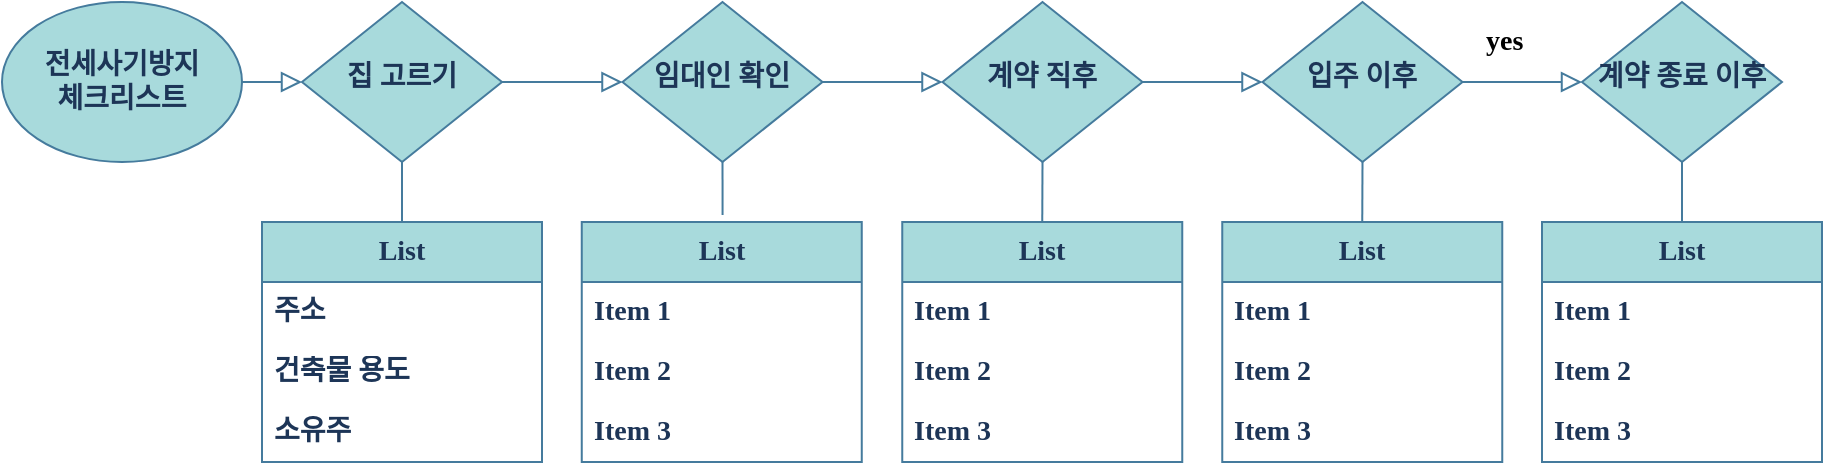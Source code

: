 <mxfile version="21.2.9" type="github">
  <diagram id="C5RBs43oDa-KdzZeNtuy" name="Page-1">
    <mxGraphModel dx="1738" dy="769" grid="1" gridSize="10" guides="1" tooltips="1" connect="1" arrows="1" fold="1" page="1" pageScale="1" pageWidth="827" pageHeight="1169" math="0" shadow="0">
      <root>
        <mxCell id="WIyWlLk6GJQsqaUBKTNV-0" />
        <mxCell id="WIyWlLk6GJQsqaUBKTNV-1" parent="WIyWlLk6GJQsqaUBKTNV-0" />
        <mxCell id="WIyWlLk6GJQsqaUBKTNV-6" value="집 고르기" style="rhombus;whiteSpace=wrap;html=1;shadow=0;fontFamily=Gowun Dodum;fontSize=14;align=center;strokeWidth=1;spacing=6;spacingTop=-4;labelBackgroundColor=none;fillColor=#A8DADC;strokeColor=#457B9D;fontColor=#1D3557;fontSource=https%3A%2F%2Ffonts.googleapis.com%2Fcss%3Ffamily%3DGowun%2BDodum;fontStyle=1" parent="WIyWlLk6GJQsqaUBKTNV-1" vertex="1">
          <mxGeometry x="60" y="230" width="100" height="80" as="geometry" />
        </mxCell>
        <mxCell id="17zZlKTiA2-mZlrKa-Hx-0" value="List" style="swimlane;fontStyle=1;childLayout=stackLayout;horizontal=1;startSize=30;horizontalStack=0;resizeParent=1;resizeParentMax=0;resizeLast=0;collapsible=1;marginBottom=0;whiteSpace=wrap;html=1;labelBackgroundColor=none;fillColor=#A8DADC;strokeColor=#457B9D;fontColor=#1D3557;fontFamily=Gowun Dodum;fontSource=https%3A%2F%2Ffonts.googleapis.com%2Fcss%3Ffamily%3DGowun%2BDodum;fontSize=14;" vertex="1" parent="WIyWlLk6GJQsqaUBKTNV-1">
          <mxGeometry x="199.88" y="340" width="140" height="120" as="geometry" />
        </mxCell>
        <mxCell id="17zZlKTiA2-mZlrKa-Hx-1" value="Item 1" style="text;strokeColor=none;fillColor=none;align=left;verticalAlign=middle;spacingLeft=4;spacingRight=4;overflow=hidden;points=[[0,0.5],[1,0.5]];portConstraint=eastwest;rotatable=0;whiteSpace=wrap;html=1;labelBackgroundColor=none;fontColor=#1D3557;fontFamily=Gowun Dodum;fontSource=https%3A%2F%2Ffonts.googleapis.com%2Fcss%3Ffamily%3DGowun%2BDodum;fontSize=14;fontStyle=1" vertex="1" parent="17zZlKTiA2-mZlrKa-Hx-0">
          <mxGeometry y="30" width="140" height="30" as="geometry" />
        </mxCell>
        <mxCell id="17zZlKTiA2-mZlrKa-Hx-2" value="Item 2" style="text;strokeColor=none;fillColor=none;align=left;verticalAlign=middle;spacingLeft=4;spacingRight=4;overflow=hidden;points=[[0,0.5],[1,0.5]];portConstraint=eastwest;rotatable=0;whiteSpace=wrap;html=1;labelBackgroundColor=none;fontColor=#1D3557;fontFamily=Gowun Dodum;fontSource=https%3A%2F%2Ffonts.googleapis.com%2Fcss%3Ffamily%3DGowun%2BDodum;fontSize=14;fontStyle=1" vertex="1" parent="17zZlKTiA2-mZlrKa-Hx-0">
          <mxGeometry y="60" width="140" height="30" as="geometry" />
        </mxCell>
        <mxCell id="17zZlKTiA2-mZlrKa-Hx-3" value="Item 3" style="text;strokeColor=none;fillColor=none;align=left;verticalAlign=middle;spacingLeft=4;spacingRight=4;overflow=hidden;points=[[0,0.5],[1,0.5]];portConstraint=eastwest;rotatable=0;whiteSpace=wrap;html=1;labelBackgroundColor=none;fontColor=#1D3557;fontFamily=Gowun Dodum;fontSource=https%3A%2F%2Ffonts.googleapis.com%2Fcss%3Ffamily%3DGowun%2BDodum;fontSize=14;fontStyle=1" vertex="1" parent="17zZlKTiA2-mZlrKa-Hx-0">
          <mxGeometry y="90" width="140" height="30" as="geometry" />
        </mxCell>
        <mxCell id="17zZlKTiA2-mZlrKa-Hx-5" value="전세사기방지&lt;br style=&quot;font-size: 14px;&quot;&gt;체크리스트" style="ellipse;whiteSpace=wrap;html=1;labelBackgroundColor=none;fillColor=#A8DADC;strokeColor=#457B9D;fontColor=#1D3557;fontFamily=Gowun Dodum;fontSource=https%3A%2F%2Ffonts.googleapis.com%2Fcss%3Ffamily%3DGowun%2BDodum;fontSize=14;fontStyle=1" vertex="1" parent="WIyWlLk6GJQsqaUBKTNV-1">
          <mxGeometry x="-90" y="230" width="120" height="80" as="geometry" />
        </mxCell>
        <mxCell id="17zZlKTiA2-mZlrKa-Hx-7" value="" style="rounded=0;html=1;jettySize=auto;orthogonalLoop=1;fontSize=14;endArrow=block;endFill=0;endSize=8;strokeWidth=1;shadow=0;labelBackgroundColor=none;edgeStyle=orthogonalEdgeStyle;exitX=1;exitY=0.5;exitDx=0;exitDy=0;entryX=0;entryY=0.5;entryDx=0;entryDy=0;strokeColor=#457B9D;fontColor=default;fontFamily=Gowun Dodum;fontSource=https%3A%2F%2Ffonts.googleapis.com%2Fcss%3Ffamily%3DGowun%2BDodum;fontStyle=1" edge="1" parent="WIyWlLk6GJQsqaUBKTNV-1" source="17zZlKTiA2-mZlrKa-Hx-5" target="WIyWlLk6GJQsqaUBKTNV-6">
          <mxGeometry relative="1" as="geometry">
            <mxPoint x="510" y="90" as="sourcePoint" />
            <mxPoint x="110" y="230" as="targetPoint" />
          </mxGeometry>
        </mxCell>
        <mxCell id="17zZlKTiA2-mZlrKa-Hx-25" value="임대인 확인" style="rhombus;whiteSpace=wrap;html=1;shadow=0;fontFamily=Gowun Dodum;fontSize=14;align=center;strokeWidth=1;spacing=6;spacingTop=-4;labelBackgroundColor=none;fillColor=#A8DADC;strokeColor=#457B9D;fontColor=#1D3557;fontSource=https%3A%2F%2Ffonts.googleapis.com%2Fcss%3Ffamily%3DGowun%2BDodum;fontStyle=1" vertex="1" parent="WIyWlLk6GJQsqaUBKTNV-1">
          <mxGeometry x="220.25" y="230" width="100" height="80" as="geometry" />
        </mxCell>
        <mxCell id="17zZlKTiA2-mZlrKa-Hx-27" value="" style="rounded=0;html=1;jettySize=auto;orthogonalLoop=1;fontSize=14;endArrow=block;endFill=0;endSize=8;strokeWidth=1;shadow=0;labelBackgroundColor=none;edgeStyle=orthogonalEdgeStyle;exitX=1;exitY=0.5;exitDx=0;exitDy=0;entryX=0;entryY=0.5;entryDx=0;entryDy=0;strokeColor=#457B9D;fontColor=default;fontFamily=Gowun Dodum;fontSource=https%3A%2F%2Ffonts.googleapis.com%2Fcss%3Ffamily%3DGowun%2BDodum;fontStyle=1;" edge="1" parent="WIyWlLk6GJQsqaUBKTNV-1" target="17zZlKTiA2-mZlrKa-Hx-28" source="17zZlKTiA2-mZlrKa-Hx-25">
          <mxGeometry relative="1" as="geometry">
            <mxPoint x="430" y="270" as="sourcePoint" />
          </mxGeometry>
        </mxCell>
        <mxCell id="17zZlKTiA2-mZlrKa-Hx-28" value="계약 직후" style="rhombus;whiteSpace=wrap;html=1;shadow=0;fontFamily=Gowun Dodum;fontSize=14;align=center;strokeWidth=1;spacing=6;spacingTop=-4;labelBackgroundColor=none;fillColor=#A8DADC;strokeColor=#457B9D;fontColor=#1D3557;fontSource=https%3A%2F%2Ffonts.googleapis.com%2Fcss%3Ffamily%3DGowun%2BDodum;fontStyle=1" vertex="1" parent="WIyWlLk6GJQsqaUBKTNV-1">
          <mxGeometry x="380.25" y="230" width="100" height="80" as="geometry" />
        </mxCell>
        <mxCell id="17zZlKTiA2-mZlrKa-Hx-30" value="" style="rounded=0;html=1;jettySize=auto;orthogonalLoop=1;fontSize=14;endArrow=block;endFill=0;endSize=8;strokeWidth=1;shadow=0;labelBackgroundColor=none;edgeStyle=orthogonalEdgeStyle;exitX=1;exitY=0.5;exitDx=0;exitDy=0;strokeColor=#457B9D;fontColor=default;fontFamily=Gowun Dodum;fontSource=https%3A%2F%2Ffonts.googleapis.com%2Fcss%3Ffamily%3DGowun%2BDodum;fontStyle=1;entryX=0;entryY=0.5;entryDx=0;entryDy=0;" edge="1" parent="WIyWlLk6GJQsqaUBKTNV-1" target="17zZlKTiA2-mZlrKa-Hx-31" source="17zZlKTiA2-mZlrKa-Hx-28">
          <mxGeometry relative="1" as="geometry">
            <mxPoint x="590" y="170" as="sourcePoint" />
          </mxGeometry>
        </mxCell>
        <mxCell id="17zZlKTiA2-mZlrKa-Hx-31" value="입주 이후" style="rhombus;whiteSpace=wrap;html=1;shadow=0;fontFamily=Gowun Dodum;fontSize=14;align=center;strokeWidth=1;spacing=6;spacingTop=-4;labelBackgroundColor=none;fillColor=#A8DADC;strokeColor=#457B9D;fontColor=#1D3557;fontSource=https%3A%2F%2Ffonts.googleapis.com%2Fcss%3Ffamily%3DGowun%2BDodum;fontStyle=1" vertex="1" parent="WIyWlLk6GJQsqaUBKTNV-1">
          <mxGeometry x="540.25" y="230" width="100" height="80" as="geometry" />
        </mxCell>
        <mxCell id="17zZlKTiA2-mZlrKa-Hx-32" value="yes" style="rounded=0;html=1;jettySize=auto;orthogonalLoop=1;fontSize=14;endArrow=block;endFill=0;endSize=8;strokeWidth=1;shadow=0;labelBackgroundColor=none;edgeStyle=orthogonalEdgeStyle;entryX=0;entryY=0.5;entryDx=0;entryDy=0;exitX=1;exitY=0.5;exitDx=0;exitDy=0;strokeColor=#457B9D;fontColor=default;fontFamily=Gowun Dodum;fontSource=https%3A%2F%2Ffonts.googleapis.com%2Fcss%3Ffamily%3DGowun%2BDodum;fontStyle=1;align=left;" edge="1" parent="WIyWlLk6GJQsqaUBKTNV-1" source="17zZlKTiA2-mZlrKa-Hx-31" target="17zZlKTiA2-mZlrKa-Hx-56">
          <mxGeometry x="-0.674" y="20" relative="1" as="geometry">
            <mxPoint x="640" y="360" as="sourcePoint" />
            <mxPoint x="690" y="150" as="targetPoint" />
            <Array as="points" />
            <mxPoint as="offset" />
          </mxGeometry>
        </mxCell>
        <mxCell id="17zZlKTiA2-mZlrKa-Hx-35" value="List" style="swimlane;fontStyle=1;childLayout=stackLayout;horizontal=1;startSize=30;horizontalStack=0;resizeParent=1;resizeParentMax=0;resizeLast=0;collapsible=1;marginBottom=0;whiteSpace=wrap;html=1;labelBackgroundColor=none;fillColor=#A8DADC;strokeColor=#457B9D;fontColor=#1D3557;fontFamily=Gowun Dodum;fontSource=https%3A%2F%2Ffonts.googleapis.com%2Fcss%3Ffamily%3DGowun%2BDodum;fontSize=14;" vertex="1" parent="WIyWlLk6GJQsqaUBKTNV-1">
          <mxGeometry x="40" y="340" width="140" height="120" as="geometry">
            <mxRectangle x="40" y="340" width="60" height="30" as="alternateBounds" />
          </mxGeometry>
        </mxCell>
        <mxCell id="17zZlKTiA2-mZlrKa-Hx-36" value="주소" style="text;strokeColor=none;fillColor=none;align=left;verticalAlign=middle;spacingLeft=4;spacingRight=4;overflow=hidden;points=[[0,0.5],[1,0.5]];portConstraint=eastwest;rotatable=0;whiteSpace=wrap;html=1;labelBackgroundColor=none;fontColor=#1D3557;fontFamily=Gowun Dodum;fontSource=https%3A%2F%2Ffonts.googleapis.com%2Fcss%3Ffamily%3DGowun%2BDodum;fontSize=14;fontStyle=1" vertex="1" parent="17zZlKTiA2-mZlrKa-Hx-35">
          <mxGeometry y="30" width="140" height="30" as="geometry" />
        </mxCell>
        <mxCell id="17zZlKTiA2-mZlrKa-Hx-37" value="건축물 용도" style="text;strokeColor=none;fillColor=none;align=left;verticalAlign=middle;spacingLeft=4;spacingRight=4;overflow=hidden;points=[[0,0.5],[1,0.5]];portConstraint=eastwest;rotatable=0;whiteSpace=wrap;html=1;labelBackgroundColor=none;fontColor=#1D3557;fontFamily=Gowun Dodum;fontSource=https%3A%2F%2Ffonts.googleapis.com%2Fcss%3Ffamily%3DGowun%2BDodum;fontSize=14;fontStyle=1" vertex="1" parent="17zZlKTiA2-mZlrKa-Hx-35">
          <mxGeometry y="60" width="140" height="30" as="geometry" />
        </mxCell>
        <mxCell id="17zZlKTiA2-mZlrKa-Hx-38" value="소유주" style="text;strokeColor=none;fillColor=none;align=left;verticalAlign=middle;spacingLeft=4;spacingRight=4;overflow=hidden;points=[[0,0.5],[1,0.5]];portConstraint=eastwest;rotatable=0;whiteSpace=wrap;html=1;labelBackgroundColor=none;fontColor=#1D3557;fontFamily=Gowun Dodum;fontSource=https%3A%2F%2Ffonts.googleapis.com%2Fcss%3Ffamily%3DGowun%2BDodum;fontSize=14;fontStyle=1" vertex="1" parent="17zZlKTiA2-mZlrKa-Hx-35">
          <mxGeometry y="90" width="140" height="30" as="geometry" />
        </mxCell>
        <mxCell id="17zZlKTiA2-mZlrKa-Hx-39" value="List" style="swimlane;fontStyle=1;childLayout=stackLayout;horizontal=1;startSize=30;horizontalStack=0;resizeParent=1;resizeParentMax=0;resizeLast=0;collapsible=1;marginBottom=0;whiteSpace=wrap;html=1;labelBackgroundColor=none;fillColor=#A8DADC;strokeColor=#457B9D;fontColor=#1D3557;fontFamily=Gowun Dodum;fontSource=https%3A%2F%2Ffonts.googleapis.com%2Fcss%3Ffamily%3DGowun%2BDodum;fontSize=14;" vertex="1" parent="WIyWlLk6GJQsqaUBKTNV-1">
          <mxGeometry x="360.13" y="340" width="140" height="120" as="geometry" />
        </mxCell>
        <mxCell id="17zZlKTiA2-mZlrKa-Hx-40" value="Item 1" style="text;strokeColor=none;fillColor=none;align=left;verticalAlign=middle;spacingLeft=4;spacingRight=4;overflow=hidden;points=[[0,0.5],[1,0.5]];portConstraint=eastwest;rotatable=0;whiteSpace=wrap;html=1;labelBackgroundColor=none;fontColor=#1D3557;fontFamily=Gowun Dodum;fontSource=https%3A%2F%2Ffonts.googleapis.com%2Fcss%3Ffamily%3DGowun%2BDodum;fontSize=14;fontStyle=1" vertex="1" parent="17zZlKTiA2-mZlrKa-Hx-39">
          <mxGeometry y="30" width="140" height="30" as="geometry" />
        </mxCell>
        <mxCell id="17zZlKTiA2-mZlrKa-Hx-41" value="Item 2" style="text;strokeColor=none;fillColor=none;align=left;verticalAlign=middle;spacingLeft=4;spacingRight=4;overflow=hidden;points=[[0,0.5],[1,0.5]];portConstraint=eastwest;rotatable=0;whiteSpace=wrap;html=1;labelBackgroundColor=none;fontColor=#1D3557;fontFamily=Gowun Dodum;fontSource=https%3A%2F%2Ffonts.googleapis.com%2Fcss%3Ffamily%3DGowun%2BDodum;fontSize=14;fontStyle=1" vertex="1" parent="17zZlKTiA2-mZlrKa-Hx-39">
          <mxGeometry y="60" width="140" height="30" as="geometry" />
        </mxCell>
        <mxCell id="17zZlKTiA2-mZlrKa-Hx-42" value="Item 3" style="text;strokeColor=none;fillColor=none;align=left;verticalAlign=middle;spacingLeft=4;spacingRight=4;overflow=hidden;points=[[0,0.5],[1,0.5]];portConstraint=eastwest;rotatable=0;whiteSpace=wrap;html=1;labelBackgroundColor=none;fontColor=#1D3557;fontFamily=Gowun Dodum;fontSource=https%3A%2F%2Ffonts.googleapis.com%2Fcss%3Ffamily%3DGowun%2BDodum;fontSize=14;fontStyle=1" vertex="1" parent="17zZlKTiA2-mZlrKa-Hx-39">
          <mxGeometry y="90" width="140" height="30" as="geometry" />
        </mxCell>
        <mxCell id="17zZlKTiA2-mZlrKa-Hx-43" value="List" style="swimlane;fontStyle=1;childLayout=stackLayout;horizontal=1;startSize=30;horizontalStack=0;resizeParent=1;resizeParentMax=0;resizeLast=0;collapsible=1;marginBottom=0;whiteSpace=wrap;html=1;labelBackgroundColor=none;fillColor=#A8DADC;strokeColor=#457B9D;fontColor=#1D3557;fontFamily=Gowun Dodum;fontSource=https%3A%2F%2Ffonts.googleapis.com%2Fcss%3Ffamily%3DGowun%2BDodum;fontSize=14;" vertex="1" parent="WIyWlLk6GJQsqaUBKTNV-1">
          <mxGeometry x="520.13" y="340" width="140" height="120" as="geometry" />
        </mxCell>
        <mxCell id="17zZlKTiA2-mZlrKa-Hx-44" value="Item 1" style="text;strokeColor=none;fillColor=none;align=left;verticalAlign=middle;spacingLeft=4;spacingRight=4;overflow=hidden;points=[[0,0.5],[1,0.5]];portConstraint=eastwest;rotatable=0;whiteSpace=wrap;html=1;labelBackgroundColor=none;fontColor=#1D3557;fontFamily=Gowun Dodum;fontSource=https%3A%2F%2Ffonts.googleapis.com%2Fcss%3Ffamily%3DGowun%2BDodum;fontSize=14;fontStyle=1" vertex="1" parent="17zZlKTiA2-mZlrKa-Hx-43">
          <mxGeometry y="30" width="140" height="30" as="geometry" />
        </mxCell>
        <mxCell id="17zZlKTiA2-mZlrKa-Hx-45" value="Item 2" style="text;strokeColor=none;fillColor=none;align=left;verticalAlign=middle;spacingLeft=4;spacingRight=4;overflow=hidden;points=[[0,0.5],[1,0.5]];portConstraint=eastwest;rotatable=0;whiteSpace=wrap;html=1;labelBackgroundColor=none;fontColor=#1D3557;fontFamily=Gowun Dodum;fontSource=https%3A%2F%2Ffonts.googleapis.com%2Fcss%3Ffamily%3DGowun%2BDodum;fontSize=14;fontStyle=1" vertex="1" parent="17zZlKTiA2-mZlrKa-Hx-43">
          <mxGeometry y="60" width="140" height="30" as="geometry" />
        </mxCell>
        <mxCell id="17zZlKTiA2-mZlrKa-Hx-46" value="Item 3" style="text;strokeColor=none;fillColor=none;align=left;verticalAlign=middle;spacingLeft=4;spacingRight=4;overflow=hidden;points=[[0,0.5],[1,0.5]];portConstraint=eastwest;rotatable=0;whiteSpace=wrap;html=1;labelBackgroundColor=none;fontColor=#1D3557;fontFamily=Gowun Dodum;fontSource=https%3A%2F%2Ffonts.googleapis.com%2Fcss%3Ffamily%3DGowun%2BDodum;fontSize=14;fontStyle=1" vertex="1" parent="17zZlKTiA2-mZlrKa-Hx-43">
          <mxGeometry y="90" width="140" height="30" as="geometry" />
        </mxCell>
        <mxCell id="17zZlKTiA2-mZlrKa-Hx-47" value="List" style="swimlane;fontStyle=1;childLayout=stackLayout;horizontal=1;startSize=30;horizontalStack=0;resizeParent=1;resizeParentMax=0;resizeLast=0;collapsible=1;marginBottom=0;whiteSpace=wrap;html=1;labelBackgroundColor=none;fillColor=#A8DADC;strokeColor=#457B9D;fontColor=#1D3557;fontFamily=Gowun Dodum;fontSource=https%3A%2F%2Ffonts.googleapis.com%2Fcss%3Ffamily%3DGowun%2BDodum;fontSize=14;" vertex="1" parent="WIyWlLk6GJQsqaUBKTNV-1">
          <mxGeometry x="680" y="340" width="140" height="120" as="geometry" />
        </mxCell>
        <mxCell id="17zZlKTiA2-mZlrKa-Hx-48" value="Item 1" style="text;strokeColor=none;fillColor=none;align=left;verticalAlign=middle;spacingLeft=4;spacingRight=4;overflow=hidden;points=[[0,0.5],[1,0.5]];portConstraint=eastwest;rotatable=0;whiteSpace=wrap;html=1;labelBackgroundColor=none;fontColor=#1D3557;fontFamily=Gowun Dodum;fontSource=https%3A%2F%2Ffonts.googleapis.com%2Fcss%3Ffamily%3DGowun%2BDodum;fontSize=14;fontStyle=1" vertex="1" parent="17zZlKTiA2-mZlrKa-Hx-47">
          <mxGeometry y="30" width="140" height="30" as="geometry" />
        </mxCell>
        <mxCell id="17zZlKTiA2-mZlrKa-Hx-49" value="Item 2" style="text;strokeColor=none;fillColor=none;align=left;verticalAlign=middle;spacingLeft=4;spacingRight=4;overflow=hidden;points=[[0,0.5],[1,0.5]];portConstraint=eastwest;rotatable=0;whiteSpace=wrap;html=1;labelBackgroundColor=none;fontColor=#1D3557;fontFamily=Gowun Dodum;fontSource=https%3A%2F%2Ffonts.googleapis.com%2Fcss%3Ffamily%3DGowun%2BDodum;fontSize=14;fontStyle=1" vertex="1" parent="17zZlKTiA2-mZlrKa-Hx-47">
          <mxGeometry y="60" width="140" height="30" as="geometry" />
        </mxCell>
        <mxCell id="17zZlKTiA2-mZlrKa-Hx-50" value="Item 3" style="text;strokeColor=none;fillColor=none;align=left;verticalAlign=middle;spacingLeft=4;spacingRight=4;overflow=hidden;points=[[0,0.5],[1,0.5]];portConstraint=eastwest;rotatable=0;whiteSpace=wrap;html=1;labelBackgroundColor=none;fontColor=#1D3557;fontFamily=Gowun Dodum;fontSource=https%3A%2F%2Ffonts.googleapis.com%2Fcss%3Ffamily%3DGowun%2BDodum;fontSize=14;fontStyle=1" vertex="1" parent="17zZlKTiA2-mZlrKa-Hx-47">
          <mxGeometry y="90" width="140" height="30" as="geometry" />
        </mxCell>
        <mxCell id="17zZlKTiA2-mZlrKa-Hx-51" value="" style="endArrow=none;html=1;rounded=0;strokeColor=#457B9D;fontColor=#1D3557;fillColor=#A8DADC;entryX=0.5;entryY=1;entryDx=0;entryDy=0;exitX=0.503;exitY=-0.029;exitDx=0;exitDy=0;exitPerimeter=0;" edge="1" parent="WIyWlLk6GJQsqaUBKTNV-1" source="17zZlKTiA2-mZlrKa-Hx-0" target="17zZlKTiA2-mZlrKa-Hx-25">
          <mxGeometry width="50" height="50" relative="1" as="geometry">
            <mxPoint x="470" y="360" as="sourcePoint" />
            <mxPoint x="520" y="310" as="targetPoint" />
          </mxGeometry>
        </mxCell>
        <mxCell id="17zZlKTiA2-mZlrKa-Hx-52" value="" style="endArrow=none;html=1;rounded=0;strokeColor=#457B9D;fontColor=#1D3557;fillColor=#A8DADC;entryX=0.5;entryY=1;entryDx=0;entryDy=0;exitX=0.5;exitY=0;exitDx=0;exitDy=0;" edge="1" parent="WIyWlLk6GJQsqaUBKTNV-1" source="17zZlKTiA2-mZlrKa-Hx-39" target="17zZlKTiA2-mZlrKa-Hx-28">
          <mxGeometry width="50" height="50" relative="1" as="geometry">
            <mxPoint x="429.71" y="407" as="sourcePoint" />
            <mxPoint x="429.71" y="310" as="targetPoint" />
          </mxGeometry>
        </mxCell>
        <mxCell id="17zZlKTiA2-mZlrKa-Hx-53" value="" style="endArrow=none;html=1;rounded=0;strokeColor=#457B9D;fontColor=#1D3557;fillColor=#A8DADC;entryX=0.5;entryY=1;entryDx=0;entryDy=0;exitX=0.5;exitY=0;exitDx=0;exitDy=0;" edge="1" parent="WIyWlLk6GJQsqaUBKTNV-1" source="17zZlKTiA2-mZlrKa-Hx-43" target="17zZlKTiA2-mZlrKa-Hx-31">
          <mxGeometry width="50" height="50" relative="1" as="geometry">
            <mxPoint x="490" y="400" as="sourcePoint" />
            <mxPoint x="490" y="300" as="targetPoint" />
          </mxGeometry>
        </mxCell>
        <mxCell id="17zZlKTiA2-mZlrKa-Hx-54" value="" style="endArrow=none;html=1;rounded=0;strokeColor=#457B9D;fontColor=#1D3557;fillColor=#A8DADC;entryX=0.5;entryY=1;entryDx=0;entryDy=0;exitX=0.5;exitY=0;exitDx=0;exitDy=0;" edge="1" parent="WIyWlLk6GJQsqaUBKTNV-1" source="17zZlKTiA2-mZlrKa-Hx-47" target="17zZlKTiA2-mZlrKa-Hx-56">
          <mxGeometry width="50" height="50" relative="1" as="geometry">
            <mxPoint x="750" y="410" as="sourcePoint" />
            <mxPoint x="750" y="170" as="targetPoint" />
          </mxGeometry>
        </mxCell>
        <mxCell id="17zZlKTiA2-mZlrKa-Hx-55" value="" style="endArrow=none;html=1;rounded=0;strokeColor=#457B9D;fontColor=#1D3557;fillColor=#A8DADC;entryX=0.5;entryY=1;entryDx=0;entryDy=0;exitX=0.5;exitY=0;exitDx=0;exitDy=0;" edge="1" parent="WIyWlLk6GJQsqaUBKTNV-1" source="17zZlKTiA2-mZlrKa-Hx-35" target="WIyWlLk6GJQsqaUBKTNV-6">
          <mxGeometry width="50" height="50" relative="1" as="geometry">
            <mxPoint x="280" y="347" as="sourcePoint" />
            <mxPoint x="280" y="320" as="targetPoint" />
          </mxGeometry>
        </mxCell>
        <mxCell id="17zZlKTiA2-mZlrKa-Hx-56" value="계약 종료 이후" style="rhombus;whiteSpace=wrap;html=1;shadow=0;fontFamily=Gowun Dodum;fontSize=14;align=center;strokeWidth=1;spacing=6;spacingTop=-4;labelBackgroundColor=none;fillColor=#A8DADC;strokeColor=#457B9D;fontColor=#1D3557;fontSource=https%3A%2F%2Ffonts.googleapis.com%2Fcss%3Ffamily%3DGowun%2BDodum;fontStyle=1" vertex="1" parent="WIyWlLk6GJQsqaUBKTNV-1">
          <mxGeometry x="700" y="230" width="100" height="80" as="geometry" />
        </mxCell>
        <mxCell id="17zZlKTiA2-mZlrKa-Hx-57" value="" style="rounded=0;html=1;jettySize=auto;orthogonalLoop=1;fontSize=14;endArrow=block;endFill=0;endSize=8;strokeWidth=1;shadow=0;labelBackgroundColor=none;edgeStyle=orthogonalEdgeStyle;exitX=1;exitY=0.5;exitDx=0;exitDy=0;entryX=0;entryY=0.5;entryDx=0;entryDy=0;strokeColor=#457B9D;fontColor=default;fontFamily=Gowun Dodum;fontSource=https%3A%2F%2Ffonts.googleapis.com%2Fcss%3Ffamily%3DGowun%2BDodum;fontStyle=1;" edge="1" parent="WIyWlLk6GJQsqaUBKTNV-1" source="WIyWlLk6GJQsqaUBKTNV-6" target="17zZlKTiA2-mZlrKa-Hx-25">
          <mxGeometry relative="1" as="geometry">
            <mxPoint x="330" y="280" as="sourcePoint" />
            <mxPoint x="390" y="280" as="targetPoint" />
          </mxGeometry>
        </mxCell>
      </root>
    </mxGraphModel>
  </diagram>
</mxfile>
